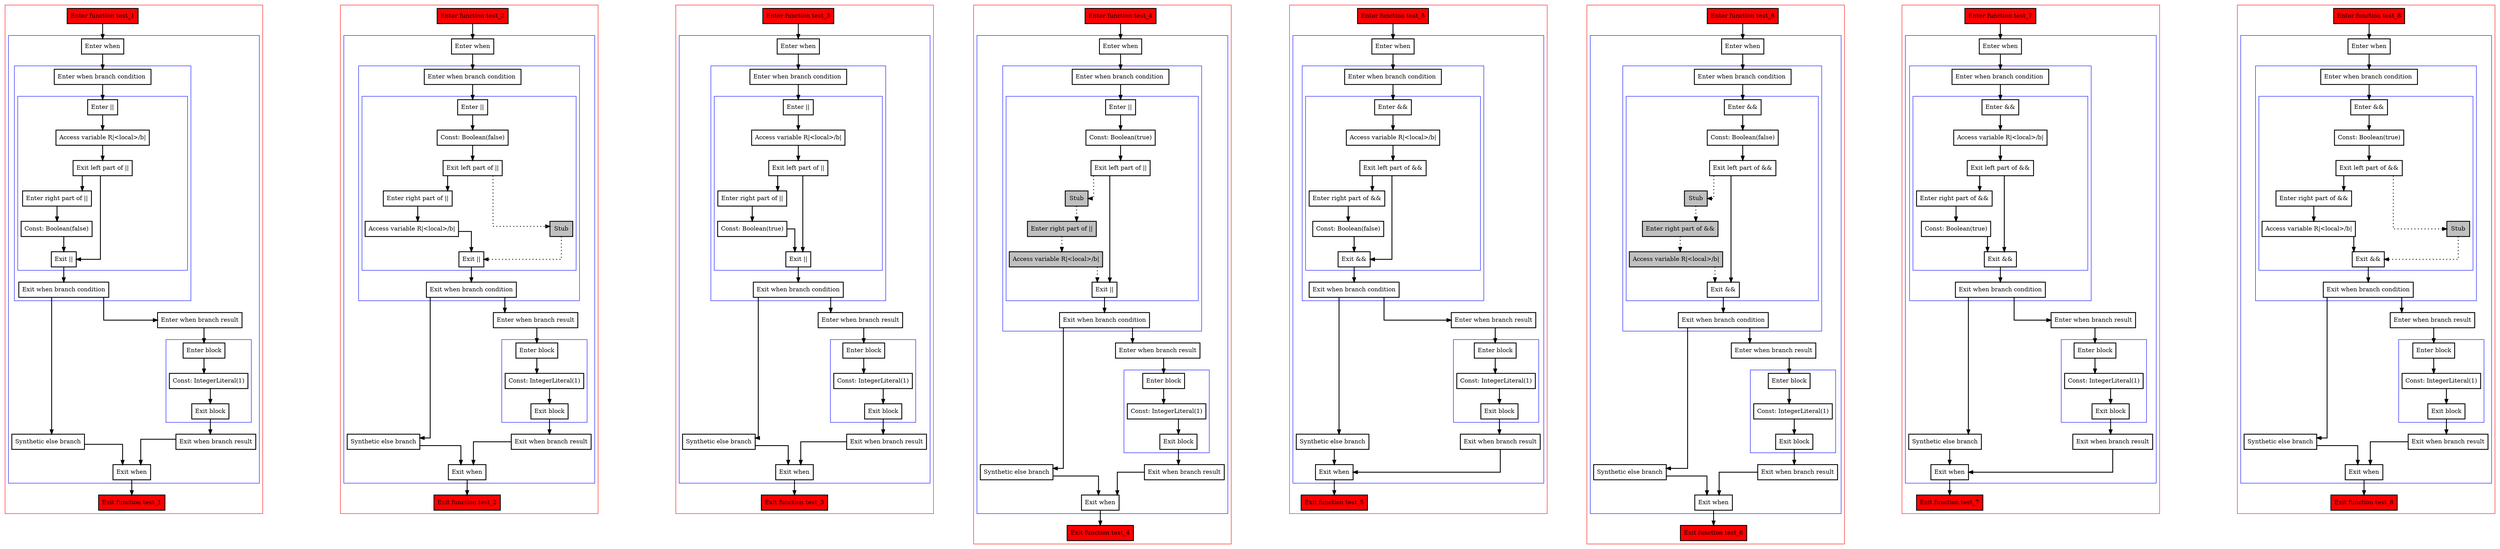 digraph booleanOperatorsWithConsts_kt {
  graph [splines=ortho nodesep=3]
  node [shape=box penwidth=2]
  edge [penwidth=2]

  subgraph cluster_0 {
    color=red
    0 [label="Enter function test_1" style="filled" fillcolor=red];
    subgraph cluster_1 {
      color=blue
      1 [label="Enter when"];
      subgraph cluster_2 {
        color=blue
        2 [label="Enter when branch condition "];
        subgraph cluster_3 {
          color=blue
          3 [label="Enter ||"];
          4 [label="Access variable R|<local>/b|"];
          5 [label="Exit left part of ||"];
          6 [label="Enter right part of ||"];
          7 [label="Const: Boolean(false)"];
          8 [label="Exit ||"];
        }
        9 [label="Exit when branch condition"];
      }
      10 [label="Synthetic else branch"];
      11 [label="Enter when branch result"];
      subgraph cluster_4 {
        color=blue
        12 [label="Enter block"];
        13 [label="Const: IntegerLiteral(1)"];
        14 [label="Exit block"];
      }
      15 [label="Exit when branch result"];
      16 [label="Exit when"];
    }
    17 [label="Exit function test_1" style="filled" fillcolor=red];
  }

  0 -> {1};
  1 -> {2};
  2 -> {3};
  3 -> {4};
  4 -> {5};
  5 -> {8 6};
  6 -> {7};
  7 -> {8};
  8 -> {9};
  9 -> {11 10};
  10 -> {16};
  11 -> {12};
  12 -> {13};
  13 -> {14};
  14 -> {15};
  15 -> {16};
  16 -> {17};

  subgraph cluster_5 {
    color=red
    18 [label="Enter function test_2" style="filled" fillcolor=red];
    subgraph cluster_6 {
      color=blue
      19 [label="Enter when"];
      subgraph cluster_7 {
        color=blue
        20 [label="Enter when branch condition "];
        subgraph cluster_8 {
          color=blue
          21 [label="Enter ||"];
          22 [label="Const: Boolean(false)"];
          23 [label="Exit left part of ||"];
          24 [label="Enter right part of ||"];
          25 [label="Access variable R|<local>/b|"];
          26 [label="Stub" style="filled" fillcolor=gray];
          27 [label="Exit ||"];
        }
        28 [label="Exit when branch condition"];
      }
      29 [label="Synthetic else branch"];
      30 [label="Enter when branch result"];
      subgraph cluster_9 {
        color=blue
        31 [label="Enter block"];
        32 [label="Const: IntegerLiteral(1)"];
        33 [label="Exit block"];
      }
      34 [label="Exit when branch result"];
      35 [label="Exit when"];
    }
    36 [label="Exit function test_2" style="filled" fillcolor=red];
  }

  18 -> {19};
  19 -> {20};
  20 -> {21};
  21 -> {22};
  22 -> {23};
  23 -> {24};
  23 -> {26} [style=dotted];
  24 -> {25};
  25 -> {27};
  26 -> {27} [style=dotted];
  27 -> {28};
  28 -> {30 29};
  29 -> {35};
  30 -> {31};
  31 -> {32};
  32 -> {33};
  33 -> {34};
  34 -> {35};
  35 -> {36};

  subgraph cluster_10 {
    color=red
    37 [label="Enter function test_3" style="filled" fillcolor=red];
    subgraph cluster_11 {
      color=blue
      38 [label="Enter when"];
      subgraph cluster_12 {
        color=blue
        39 [label="Enter when branch condition "];
        subgraph cluster_13 {
          color=blue
          40 [label="Enter ||"];
          41 [label="Access variable R|<local>/b|"];
          42 [label="Exit left part of ||"];
          43 [label="Enter right part of ||"];
          44 [label="Const: Boolean(true)"];
          45 [label="Exit ||"];
        }
        46 [label="Exit when branch condition"];
      }
      47 [label="Synthetic else branch"];
      48 [label="Enter when branch result"];
      subgraph cluster_14 {
        color=blue
        49 [label="Enter block"];
        50 [label="Const: IntegerLiteral(1)"];
        51 [label="Exit block"];
      }
      52 [label="Exit when branch result"];
      53 [label="Exit when"];
    }
    54 [label="Exit function test_3" style="filled" fillcolor=red];
  }

  37 -> {38};
  38 -> {39};
  39 -> {40};
  40 -> {41};
  41 -> {42};
  42 -> {45 43};
  43 -> {44};
  44 -> {45};
  45 -> {46};
  46 -> {48 47};
  47 -> {53};
  48 -> {49};
  49 -> {50};
  50 -> {51};
  51 -> {52};
  52 -> {53};
  53 -> {54};

  subgraph cluster_15 {
    color=red
    55 [label="Enter function test_4" style="filled" fillcolor=red];
    subgraph cluster_16 {
      color=blue
      56 [label="Enter when"];
      subgraph cluster_17 {
        color=blue
        57 [label="Enter when branch condition "];
        subgraph cluster_18 {
          color=blue
          58 [label="Enter ||"];
          59 [label="Const: Boolean(true)"];
          60 [label="Exit left part of ||"];
          61 [label="Stub" style="filled" fillcolor=gray];
          62 [label="Enter right part of ||" style="filled" fillcolor=gray];
          63 [label="Access variable R|<local>/b|" style="filled" fillcolor=gray];
          64 [label="Exit ||"];
        }
        65 [label="Exit when branch condition"];
      }
      66 [label="Synthetic else branch"];
      67 [label="Enter when branch result"];
      subgraph cluster_19 {
        color=blue
        68 [label="Enter block"];
        69 [label="Const: IntegerLiteral(1)"];
        70 [label="Exit block"];
      }
      71 [label="Exit when branch result"];
      72 [label="Exit when"];
    }
    73 [label="Exit function test_4" style="filled" fillcolor=red];
  }

  55 -> {56};
  56 -> {57};
  57 -> {58};
  58 -> {59};
  59 -> {60};
  60 -> {64};
  60 -> {61} [style=dotted];
  61 -> {62} [style=dotted];
  62 -> {63} [style=dotted];
  63 -> {64} [style=dotted];
  64 -> {65};
  65 -> {67 66};
  66 -> {72};
  67 -> {68};
  68 -> {69};
  69 -> {70};
  70 -> {71};
  71 -> {72};
  72 -> {73};

  subgraph cluster_20 {
    color=red
    74 [label="Enter function test_5" style="filled" fillcolor=red];
    subgraph cluster_21 {
      color=blue
      75 [label="Enter when"];
      subgraph cluster_22 {
        color=blue
        76 [label="Enter when branch condition "];
        subgraph cluster_23 {
          color=blue
          77 [label="Enter &&"];
          78 [label="Access variable R|<local>/b|"];
          79 [label="Exit left part of &&"];
          80 [label="Enter right part of &&"];
          81 [label="Const: Boolean(false)"];
          82 [label="Exit &&"];
        }
        83 [label="Exit when branch condition"];
      }
      84 [label="Synthetic else branch"];
      85 [label="Enter when branch result"];
      subgraph cluster_24 {
        color=blue
        86 [label="Enter block"];
        87 [label="Const: IntegerLiteral(1)"];
        88 [label="Exit block"];
      }
      89 [label="Exit when branch result"];
      90 [label="Exit when"];
    }
    91 [label="Exit function test_5" style="filled" fillcolor=red];
  }

  74 -> {75};
  75 -> {76};
  76 -> {77};
  77 -> {78};
  78 -> {79};
  79 -> {82 80};
  80 -> {81};
  81 -> {82};
  82 -> {83};
  83 -> {85 84};
  84 -> {90};
  85 -> {86};
  86 -> {87};
  87 -> {88};
  88 -> {89};
  89 -> {90};
  90 -> {91};

  subgraph cluster_25 {
    color=red
    92 [label="Enter function test_6" style="filled" fillcolor=red];
    subgraph cluster_26 {
      color=blue
      93 [label="Enter when"];
      subgraph cluster_27 {
        color=blue
        94 [label="Enter when branch condition "];
        subgraph cluster_28 {
          color=blue
          95 [label="Enter &&"];
          96 [label="Const: Boolean(false)"];
          97 [label="Exit left part of &&"];
          98 [label="Stub" style="filled" fillcolor=gray];
          99 [label="Enter right part of &&" style="filled" fillcolor=gray];
          100 [label="Access variable R|<local>/b|" style="filled" fillcolor=gray];
          101 [label="Exit &&"];
        }
        102 [label="Exit when branch condition"];
      }
      103 [label="Synthetic else branch"];
      104 [label="Enter when branch result"];
      subgraph cluster_29 {
        color=blue
        105 [label="Enter block"];
        106 [label="Const: IntegerLiteral(1)"];
        107 [label="Exit block"];
      }
      108 [label="Exit when branch result"];
      109 [label="Exit when"];
    }
    110 [label="Exit function test_6" style="filled" fillcolor=red];
  }

  92 -> {93};
  93 -> {94};
  94 -> {95};
  95 -> {96};
  96 -> {97};
  97 -> {101};
  97 -> {98} [style=dotted];
  98 -> {99} [style=dotted];
  99 -> {100} [style=dotted];
  100 -> {101} [style=dotted];
  101 -> {102};
  102 -> {104 103};
  103 -> {109};
  104 -> {105};
  105 -> {106};
  106 -> {107};
  107 -> {108};
  108 -> {109};
  109 -> {110};

  subgraph cluster_30 {
    color=red
    111 [label="Enter function test_7" style="filled" fillcolor=red];
    subgraph cluster_31 {
      color=blue
      112 [label="Enter when"];
      subgraph cluster_32 {
        color=blue
        113 [label="Enter when branch condition "];
        subgraph cluster_33 {
          color=blue
          114 [label="Enter &&"];
          115 [label="Access variable R|<local>/b|"];
          116 [label="Exit left part of &&"];
          117 [label="Enter right part of &&"];
          118 [label="Const: Boolean(true)"];
          119 [label="Exit &&"];
        }
        120 [label="Exit when branch condition"];
      }
      121 [label="Synthetic else branch"];
      122 [label="Enter when branch result"];
      subgraph cluster_34 {
        color=blue
        123 [label="Enter block"];
        124 [label="Const: IntegerLiteral(1)"];
        125 [label="Exit block"];
      }
      126 [label="Exit when branch result"];
      127 [label="Exit when"];
    }
    128 [label="Exit function test_7" style="filled" fillcolor=red];
  }

  111 -> {112};
  112 -> {113};
  113 -> {114};
  114 -> {115};
  115 -> {116};
  116 -> {119 117};
  117 -> {118};
  118 -> {119};
  119 -> {120};
  120 -> {122 121};
  121 -> {127};
  122 -> {123};
  123 -> {124};
  124 -> {125};
  125 -> {126};
  126 -> {127};
  127 -> {128};

  subgraph cluster_35 {
    color=red
    129 [label="Enter function test_8" style="filled" fillcolor=red];
    subgraph cluster_36 {
      color=blue
      130 [label="Enter when"];
      subgraph cluster_37 {
        color=blue
        131 [label="Enter when branch condition "];
        subgraph cluster_38 {
          color=blue
          132 [label="Enter &&"];
          133 [label="Const: Boolean(true)"];
          134 [label="Exit left part of &&"];
          135 [label="Enter right part of &&"];
          136 [label="Access variable R|<local>/b|"];
          137 [label="Stub" style="filled" fillcolor=gray];
          138 [label="Exit &&"];
        }
        139 [label="Exit when branch condition"];
      }
      140 [label="Synthetic else branch"];
      141 [label="Enter when branch result"];
      subgraph cluster_39 {
        color=blue
        142 [label="Enter block"];
        143 [label="Const: IntegerLiteral(1)"];
        144 [label="Exit block"];
      }
      145 [label="Exit when branch result"];
      146 [label="Exit when"];
    }
    147 [label="Exit function test_8" style="filled" fillcolor=red];
  }

  129 -> {130};
  130 -> {131};
  131 -> {132};
  132 -> {133};
  133 -> {134};
  134 -> {135};
  134 -> {137} [style=dotted];
  135 -> {136};
  136 -> {138};
  137 -> {138} [style=dotted];
  138 -> {139};
  139 -> {141 140};
  140 -> {146};
  141 -> {142};
  142 -> {143};
  143 -> {144};
  144 -> {145};
  145 -> {146};
  146 -> {147};

}
